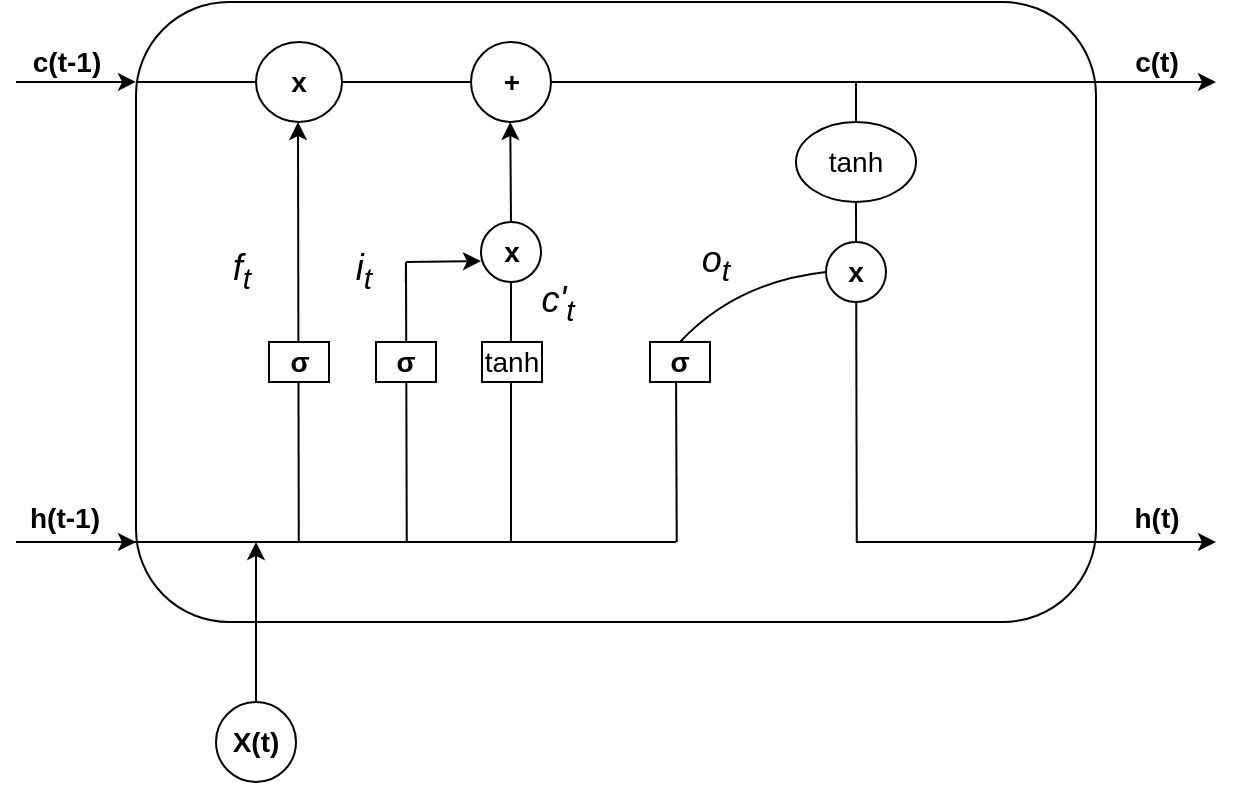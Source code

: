 <mxfile version="20.8.21" type="github">
  <diagram name="第 1 页" id="YQxbBs0BbiNEOquYL5x5">
    <mxGraphModel dx="1050" dy="587" grid="1" gridSize="10" guides="1" tooltips="1" connect="1" arrows="1" fold="1" page="1" pageScale="1" pageWidth="827" pageHeight="1169" math="0" shadow="0">
      <root>
        <mxCell id="0" />
        <mxCell id="1" parent="0" />
        <mxCell id="dB4ynnrVMyyCkjZUkYFl-1" value="" style="rounded=1;whiteSpace=wrap;html=1;" vertex="1" parent="1">
          <mxGeometry x="100" y="210" width="480" height="310" as="geometry" />
        </mxCell>
        <mxCell id="dB4ynnrVMyyCkjZUkYFl-15" value="" style="endArrow=classic;html=1;rounded=0;" edge="1" parent="dB4ynnrVMyyCkjZUkYFl-1">
          <mxGeometry width="50" height="50" relative="1" as="geometry">
            <mxPoint x="81.38" y="270" as="sourcePoint" />
            <mxPoint x="81.005" y="60" as="targetPoint" />
          </mxGeometry>
        </mxCell>
        <mxCell id="dB4ynnrVMyyCkjZUkYFl-17" value="" style="endArrow=classic;html=1;rounded=0;startArrow=none;" edge="1" parent="dB4ynnrVMyyCkjZUkYFl-1" source="dB4ynnrVMyyCkjZUkYFl-18">
          <mxGeometry width="50" height="50" relative="1" as="geometry">
            <mxPoint x="187.5" y="270" as="sourcePoint" />
            <mxPoint x="187.125" y="60" as="targetPoint" />
          </mxGeometry>
        </mxCell>
        <mxCell id="dB4ynnrVMyyCkjZUkYFl-22" value="" style="endArrow=none;html=1;rounded=0;" edge="1" parent="dB4ynnrVMyyCkjZUkYFl-1" target="dB4ynnrVMyyCkjZUkYFl-18">
          <mxGeometry width="50" height="50" relative="1" as="geometry">
            <mxPoint x="187.5" y="270" as="sourcePoint" />
            <mxPoint x="262.125" y="270" as="targetPoint" />
          </mxGeometry>
        </mxCell>
        <mxCell id="dB4ynnrVMyyCkjZUkYFl-18" value="&lt;font style=&quot;font-size: 14px;&quot;&gt;&lt;b&gt;x&lt;/b&gt;&lt;/font&gt;" style="ellipse;whiteSpace=wrap;html=1;aspect=fixed;" vertex="1" parent="dB4ynnrVMyyCkjZUkYFl-1">
          <mxGeometry x="172.5" y="110" width="30" height="30" as="geometry" />
        </mxCell>
        <mxCell id="dB4ynnrVMyyCkjZUkYFl-24" value="" style="endArrow=none;html=1;rounded=0;entryX=0.281;entryY=0.452;entryDx=0;entryDy=0;entryPerimeter=0;endFill=0;" edge="1" parent="dB4ynnrVMyyCkjZUkYFl-1" target="dB4ynnrVMyyCkjZUkYFl-1">
          <mxGeometry width="50" height="50" relative="1" as="geometry">
            <mxPoint x="135.375" y="270" as="sourcePoint" />
            <mxPoint x="135" y="190" as="targetPoint" />
            <Array as="points">
              <mxPoint x="135" y="130" />
            </Array>
          </mxGeometry>
        </mxCell>
        <mxCell id="dB4ynnrVMyyCkjZUkYFl-25" value="" style="endArrow=classic;html=1;rounded=0;" edge="1" parent="dB4ynnrVMyyCkjZUkYFl-1">
          <mxGeometry width="50" height="50" relative="1" as="geometry">
            <mxPoint x="135" y="130" as="sourcePoint" />
            <mxPoint x="172.5" y="129.5" as="targetPoint" />
          </mxGeometry>
        </mxCell>
        <mxCell id="dB4ynnrVMyyCkjZUkYFl-26" value="" style="endArrow=none;html=1;rounded=0;endFill=0;" edge="1" parent="dB4ynnrVMyyCkjZUkYFl-1">
          <mxGeometry width="50" height="50" relative="1" as="geometry">
            <mxPoint x="270.375" y="270" as="sourcePoint" />
            <mxPoint x="270" y="180" as="targetPoint" />
            <Array as="points" />
          </mxGeometry>
        </mxCell>
        <mxCell id="dB4ynnrVMyyCkjZUkYFl-27" value="" style="endArrow=none;html=1;rounded=0;endFill=0;entryX=0.75;entryY=0.323;entryDx=0;entryDy=0;entryPerimeter=0;" edge="1" parent="dB4ynnrVMyyCkjZUkYFl-1" target="dB4ynnrVMyyCkjZUkYFl-1">
          <mxGeometry width="50" height="50" relative="1" as="geometry">
            <mxPoint x="360.375" y="270" as="sourcePoint" />
            <mxPoint x="360" y="180" as="targetPoint" />
            <Array as="points" />
          </mxGeometry>
        </mxCell>
        <mxCell id="dB4ynnrVMyyCkjZUkYFl-28" value="&lt;font style=&quot;font-size: 14px;&quot;&gt;tanh&lt;/font&gt;" style="ellipse;whiteSpace=wrap;html=1;" vertex="1" parent="dB4ynnrVMyyCkjZUkYFl-1">
          <mxGeometry x="330" y="60" width="60" height="40" as="geometry" />
        </mxCell>
        <mxCell id="dB4ynnrVMyyCkjZUkYFl-29" value="" style="endArrow=none;html=1;curved=1;entryX=0;entryY=0.5;entryDx=0;entryDy=0;exitX=0.5;exitY=0;exitDx=0;exitDy=0;" edge="1" parent="dB4ynnrVMyyCkjZUkYFl-1" source="dB4ynnrVMyyCkjZUkYFl-71" target="dB4ynnrVMyyCkjZUkYFl-30">
          <mxGeometry width="50" height="50" relative="1" as="geometry">
            <mxPoint x="270" y="180" as="sourcePoint" />
            <mxPoint x="360" y="140" as="targetPoint" />
            <Array as="points">
              <mxPoint x="300" y="140" />
            </Array>
          </mxGeometry>
        </mxCell>
        <mxCell id="dB4ynnrVMyyCkjZUkYFl-30" value="&lt;font style=&quot;font-size: 14px;&quot;&gt;&lt;b&gt;x&lt;/b&gt;&lt;/font&gt;" style="ellipse;whiteSpace=wrap;html=1;aspect=fixed;" vertex="1" parent="dB4ynnrVMyyCkjZUkYFl-1">
          <mxGeometry x="345" y="120" width="30" height="30" as="geometry" />
        </mxCell>
        <mxCell id="dB4ynnrVMyyCkjZUkYFl-5" value="&lt;font style=&quot;font-size: 14px;&quot;&gt;&lt;b&gt;x&lt;/b&gt;&lt;/font&gt;" style="ellipse;whiteSpace=wrap;html=1;aspect=fixed;" vertex="1" parent="dB4ynnrVMyyCkjZUkYFl-1">
          <mxGeometry x="60" y="20" width="43" height="40" as="geometry" />
        </mxCell>
        <mxCell id="dB4ynnrVMyyCkjZUkYFl-8" value="&lt;font style=&quot;font-size: 14px;&quot;&gt;&lt;b&gt;+&lt;/b&gt;&lt;/font&gt;" style="ellipse;whiteSpace=wrap;html=1;aspect=fixed;" vertex="1" parent="dB4ynnrVMyyCkjZUkYFl-1">
          <mxGeometry x="167.5" y="20" width="40" height="40" as="geometry" />
        </mxCell>
        <mxCell id="dB4ynnrVMyyCkjZUkYFl-9" value="" style="endArrow=none;html=1;rounded=0;startArrow=none;" edge="1" parent="dB4ynnrVMyyCkjZUkYFl-1" source="dB4ynnrVMyyCkjZUkYFl-5" target="dB4ynnrVMyyCkjZUkYFl-8">
          <mxGeometry width="50" height="50" relative="1" as="geometry">
            <mxPoint x="130" y="40" as="sourcePoint" />
            <mxPoint x="690" y="40" as="targetPoint" />
          </mxGeometry>
        </mxCell>
        <mxCell id="dB4ynnrVMyyCkjZUkYFl-51" value="&lt;font style=&quot;font-size: 14px;&quot;&gt;&lt;b&gt;σ&lt;/b&gt;&lt;/font&gt;" style="rounded=0;whiteSpace=wrap;html=1;" vertex="1" parent="dB4ynnrVMyyCkjZUkYFl-1">
          <mxGeometry x="120" y="170" width="30" height="20" as="geometry" />
        </mxCell>
        <mxCell id="dB4ynnrVMyyCkjZUkYFl-68" value="&lt;font style=&quot;font-size: 14px;&quot;&gt;&lt;b&gt;σ&lt;/b&gt;&lt;/font&gt;" style="rounded=0;whiteSpace=wrap;html=1;" vertex="1" parent="dB4ynnrVMyyCkjZUkYFl-1">
          <mxGeometry x="66.5" y="170" width="30" height="20" as="geometry" />
        </mxCell>
        <mxCell id="dB4ynnrVMyyCkjZUkYFl-69" value="&lt;font style=&quot;font-size: 14px;&quot;&gt;tanh&lt;/font&gt;" style="rounded=0;whiteSpace=wrap;html=1;" vertex="1" parent="dB4ynnrVMyyCkjZUkYFl-1">
          <mxGeometry x="173" y="170" width="30" height="20" as="geometry" />
        </mxCell>
        <mxCell id="dB4ynnrVMyyCkjZUkYFl-71" value="&lt;font style=&quot;font-size: 14px;&quot;&gt;&lt;b&gt;σ&lt;/b&gt;&lt;/font&gt;" style="rounded=0;whiteSpace=wrap;html=1;" vertex="1" parent="dB4ynnrVMyyCkjZUkYFl-1">
          <mxGeometry x="257" y="170" width="30" height="20" as="geometry" />
        </mxCell>
        <mxCell id="dB4ynnrVMyyCkjZUkYFl-79" value="&lt;i&gt;&lt;font style=&quot;font-size: 18px;&quot;&gt;f&lt;sub&gt;t&lt;/sub&gt;&lt;/font&gt;&lt;/i&gt;" style="text;strokeColor=none;align=center;fillColor=none;html=1;verticalAlign=middle;whiteSpace=wrap;rounded=0;fontSize=14;" vertex="1" parent="dB4ynnrVMyyCkjZUkYFl-1">
          <mxGeometry x="23" y="120" width="60" height="30" as="geometry" />
        </mxCell>
        <mxCell id="dB4ynnrVMyyCkjZUkYFl-80" value="&lt;i&gt;&lt;font style=&quot;font-size: 18px;&quot;&gt;i&lt;sub&gt;t&lt;/sub&gt;&lt;/font&gt;&lt;/i&gt;" style="text;strokeColor=none;align=center;fillColor=none;html=1;verticalAlign=middle;whiteSpace=wrap;rounded=0;fontSize=14;" vertex="1" parent="dB4ynnrVMyyCkjZUkYFl-1">
          <mxGeometry x="84" y="120" width="60" height="30" as="geometry" />
        </mxCell>
        <mxCell id="dB4ynnrVMyyCkjZUkYFl-81" value="&lt;i&gt;&lt;font style=&quot;font-size: 18px;&quot;&gt;o&lt;sub&gt;t&lt;/sub&gt;&lt;/font&gt;&lt;/i&gt;" style="text;strokeColor=none;align=center;fillColor=none;html=1;verticalAlign=middle;whiteSpace=wrap;rounded=0;fontSize=14;" vertex="1" parent="dB4ynnrVMyyCkjZUkYFl-1">
          <mxGeometry x="260" y="116" width="60" height="30" as="geometry" />
        </mxCell>
        <mxCell id="dB4ynnrVMyyCkjZUkYFl-82" value="" style="endArrow=none;html=1;fontSize=18;curved=1;exitX=0.5;exitY=0;exitDx=0;exitDy=0;" edge="1" parent="dB4ynnrVMyyCkjZUkYFl-1" source="dB4ynnrVMyyCkjZUkYFl-28">
          <mxGeometry width="50" height="50" relative="1" as="geometry">
            <mxPoint x="350" y="60" as="sourcePoint" />
            <mxPoint x="360" y="40" as="targetPoint" />
          </mxGeometry>
        </mxCell>
        <mxCell id="dB4ynnrVMyyCkjZUkYFl-83" value="&lt;i&gt;&lt;font style=&quot;font-size: 18px;&quot;&gt;c&#39;&lt;sub&gt;t&lt;/sub&gt;&lt;/font&gt;&lt;/i&gt;" style="text;strokeColor=none;align=center;fillColor=none;html=1;verticalAlign=middle;whiteSpace=wrap;rounded=0;fontSize=14;" vertex="1" parent="dB4ynnrVMyyCkjZUkYFl-1">
          <mxGeometry x="181" y="136" width="60" height="30" as="geometry" />
        </mxCell>
        <mxCell id="dB4ynnrVMyyCkjZUkYFl-2" value="" style="endArrow=classic;html=1;rounded=0;entryX=0;entryY=0.129;entryDx=0;entryDy=0;entryPerimeter=0;" edge="1" parent="1" target="dB4ynnrVMyyCkjZUkYFl-1">
          <mxGeometry width="50" height="50" relative="1" as="geometry">
            <mxPoint x="40" y="250" as="sourcePoint" />
            <mxPoint x="70" y="250" as="targetPoint" />
          </mxGeometry>
        </mxCell>
        <mxCell id="dB4ynnrVMyyCkjZUkYFl-4" value="" style="endArrow=classic;html=1;rounded=0;startArrow=none;" edge="1" parent="1" source="dB4ynnrVMyyCkjZUkYFl-8">
          <mxGeometry width="50" height="50" relative="1" as="geometry">
            <mxPoint x="100" y="250" as="sourcePoint" />
            <mxPoint x="640" y="250" as="targetPoint" />
          </mxGeometry>
        </mxCell>
        <mxCell id="dB4ynnrVMyyCkjZUkYFl-7" value="" style="endArrow=none;html=1;rounded=0;" edge="1" parent="1" target="dB4ynnrVMyyCkjZUkYFl-5">
          <mxGeometry width="50" height="50" relative="1" as="geometry">
            <mxPoint x="100" y="250" as="sourcePoint" />
            <mxPoint x="790" y="250" as="targetPoint" />
          </mxGeometry>
        </mxCell>
        <mxCell id="dB4ynnrVMyyCkjZUkYFl-10" value="" style="endArrow=classic;html=1;rounded=0;entryX=0;entryY=0.129;entryDx=0;entryDy=0;entryPerimeter=0;" edge="1" parent="1">
          <mxGeometry width="50" height="50" relative="1" as="geometry">
            <mxPoint x="40" y="480" as="sourcePoint" />
            <mxPoint x="100" y="480" as="targetPoint" />
          </mxGeometry>
        </mxCell>
        <mxCell id="dB4ynnrVMyyCkjZUkYFl-11" value="" style="endArrow=none;html=1;rounded=0;endFill=0;" edge="1" parent="1">
          <mxGeometry width="50" height="50" relative="1" as="geometry">
            <mxPoint x="94" y="480" as="sourcePoint" />
            <mxPoint x="370" y="480" as="targetPoint" />
          </mxGeometry>
        </mxCell>
        <mxCell id="dB4ynnrVMyyCkjZUkYFl-12" value="" style="endArrow=classic;html=1;rounded=0;exitX=0.813;exitY=0.871;exitDx=0;exitDy=0;exitPerimeter=0;" edge="1" parent="1" source="dB4ynnrVMyyCkjZUkYFl-1">
          <mxGeometry width="50" height="50" relative="1" as="geometry">
            <mxPoint x="650" y="480" as="sourcePoint" />
            <mxPoint x="640" y="480" as="targetPoint" />
            <Array as="points">
              <mxPoint x="460" y="480" />
              <mxPoint x="550" y="480" />
              <mxPoint x="640" y="480" />
            </Array>
          </mxGeometry>
        </mxCell>
        <mxCell id="dB4ynnrVMyyCkjZUkYFl-13" value="" style="endArrow=classic;html=1;rounded=0;startArrow=none;" edge="1" parent="1" source="dB4ynnrVMyyCkjZUkYFl-14">
          <mxGeometry width="50" height="50" relative="1" as="geometry">
            <mxPoint x="160" y="570" as="sourcePoint" />
            <mxPoint x="160" y="480" as="targetPoint" />
          </mxGeometry>
        </mxCell>
        <mxCell id="dB4ynnrVMyyCkjZUkYFl-73" value="&lt;font style=&quot;font-size: 14px;&quot;&gt;&lt;b&gt;c(t-1)&lt;/b&gt;&lt;/font&gt;" style="text;html=1;align=center;verticalAlign=middle;resizable=0;points=[];autosize=1;strokeColor=none;fillColor=none;" vertex="1" parent="1">
          <mxGeometry x="35" y="225" width="60" height="30" as="geometry" />
        </mxCell>
        <mxCell id="dB4ynnrVMyyCkjZUkYFl-74" value="&lt;font style=&quot;font-size: 14px;&quot;&gt;&lt;b&gt;c(t)&lt;/b&gt;&lt;/font&gt;" style="text;html=1;align=center;verticalAlign=middle;resizable=0;points=[];autosize=1;strokeColor=none;fillColor=none;" vertex="1" parent="1">
          <mxGeometry x="585" y="225" width="50" height="30" as="geometry" />
        </mxCell>
        <mxCell id="dB4ynnrVMyyCkjZUkYFl-75" value="&lt;font style=&quot;font-size: 14px;&quot;&gt;&lt;b&gt;h(t)&lt;/b&gt;&lt;/font&gt;" style="text;html=1;align=center;verticalAlign=middle;resizable=0;points=[];autosize=1;strokeColor=none;fillColor=none;" vertex="1" parent="1">
          <mxGeometry x="585" y="453" width="50" height="30" as="geometry" />
        </mxCell>
        <mxCell id="dB4ynnrVMyyCkjZUkYFl-76" value="&lt;font style=&quot;font-size: 14px;&quot;&gt;&lt;b&gt;h(t-1)&lt;/b&gt;&lt;/font&gt;" style="text;html=1;align=center;verticalAlign=middle;resizable=0;points=[];autosize=1;strokeColor=none;fillColor=none;" vertex="1" parent="1">
          <mxGeometry x="34" y="453" width="60" height="30" as="geometry" />
        </mxCell>
        <mxCell id="dB4ynnrVMyyCkjZUkYFl-77" value="" style="endArrow=none;html=1;rounded=0;" edge="1" parent="1" target="dB4ynnrVMyyCkjZUkYFl-14">
          <mxGeometry width="50" height="50" relative="1" as="geometry">
            <mxPoint x="160" y="570" as="sourcePoint" />
            <mxPoint x="160" y="480" as="targetPoint" />
          </mxGeometry>
        </mxCell>
        <mxCell id="dB4ynnrVMyyCkjZUkYFl-14" value="&lt;font style=&quot;font-size: 14px;&quot;&gt;&lt;b&gt;X(t)&lt;/b&gt;&lt;/font&gt;" style="ellipse;whiteSpace=wrap;html=1;aspect=fixed;" vertex="1" parent="1">
          <mxGeometry x="140" y="560" width="40" height="40" as="geometry" />
        </mxCell>
      </root>
    </mxGraphModel>
  </diagram>
</mxfile>
